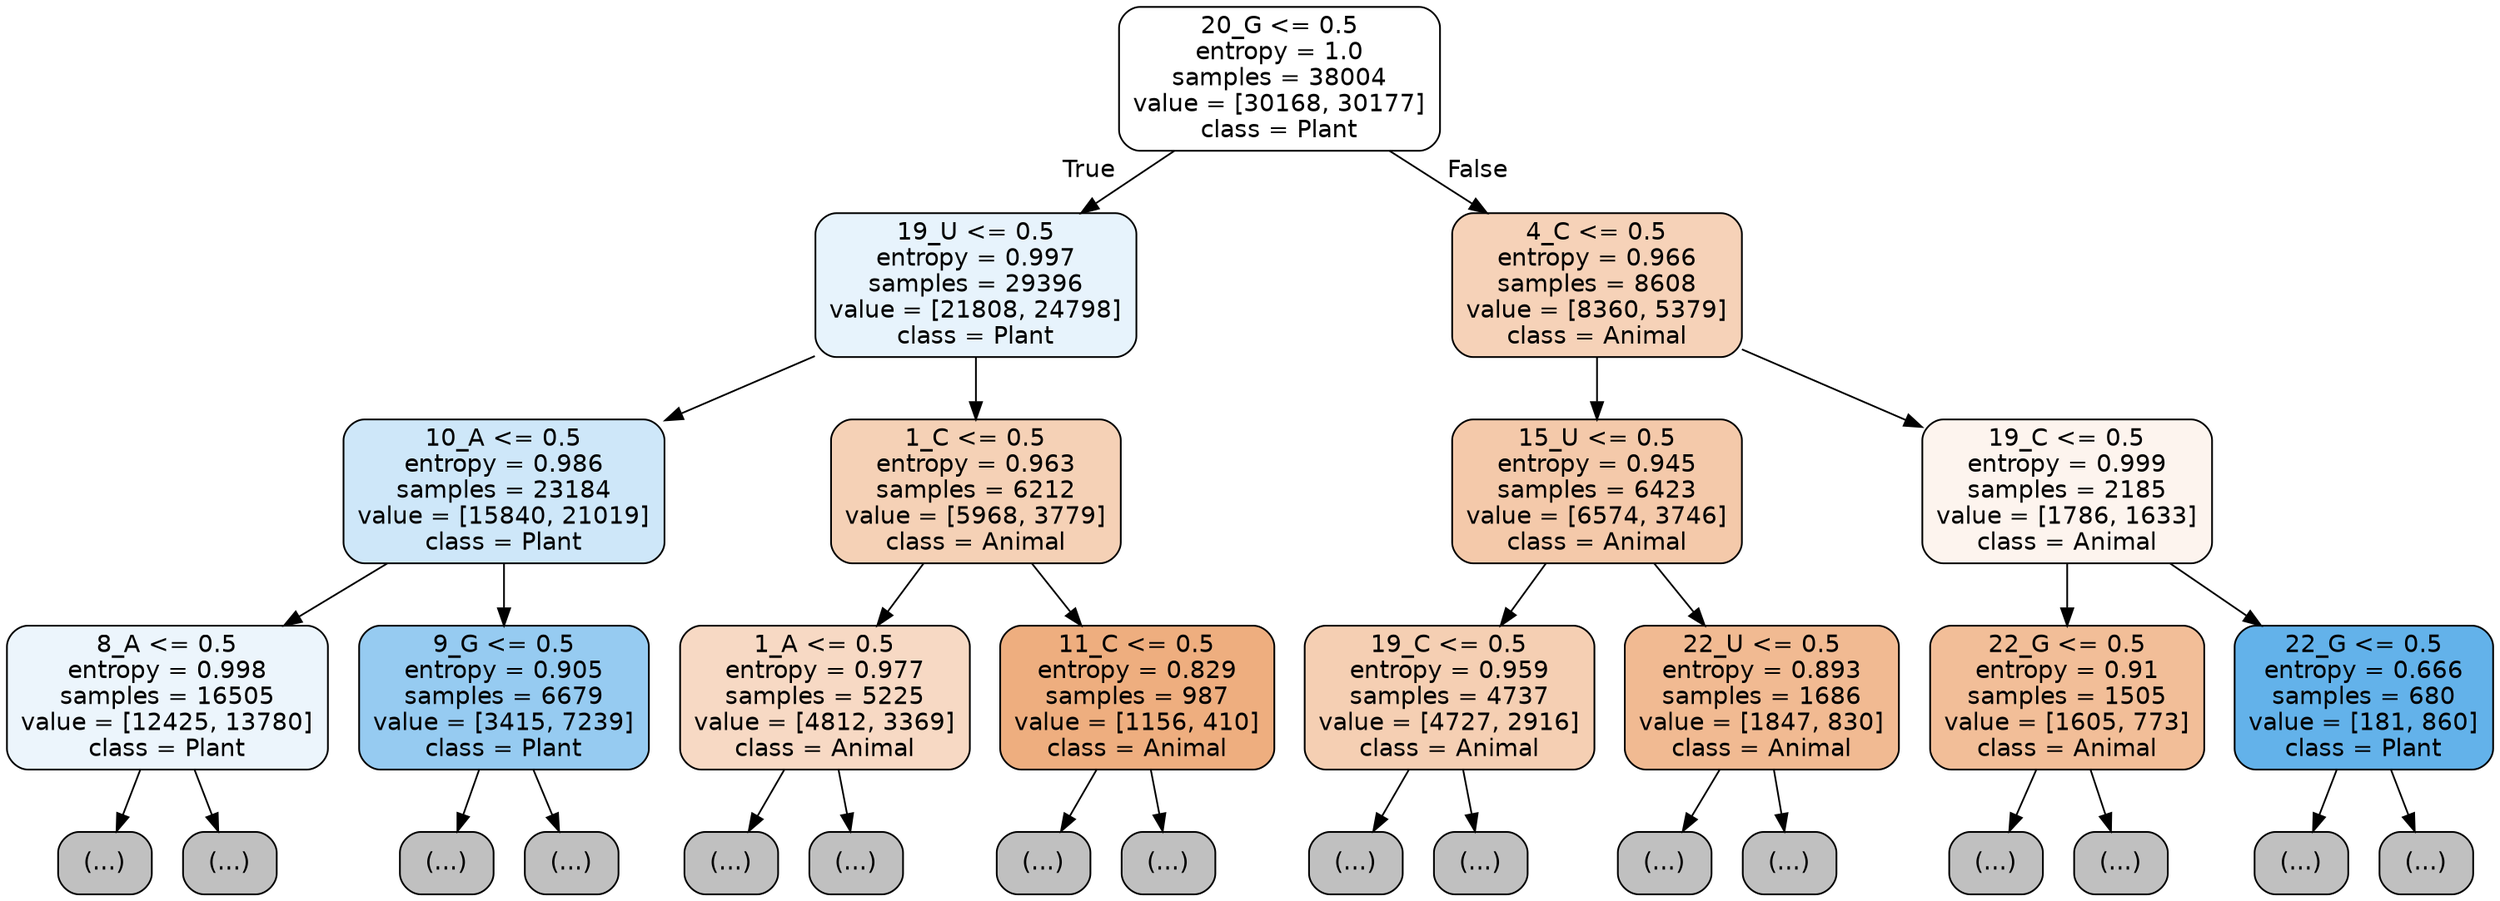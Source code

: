 digraph Tree {
node [shape=box, style="filled, rounded", color="black", fontname="helvetica"] ;
edge [fontname="helvetica"] ;
0 [label="20_G <= 0.5\nentropy = 1.0\nsamples = 38004\nvalue = [30168, 30177]\nclass = Plant", fillcolor="#ffffff"] ;
1 [label="19_U <= 0.5\nentropy = 0.997\nsamples = 29396\nvalue = [21808, 24798]\nclass = Plant", fillcolor="#e7f3fc"] ;
0 -> 1 [labeldistance=2.5, labelangle=45, headlabel="True"] ;
2 [label="10_A <= 0.5\nentropy = 0.986\nsamples = 23184\nvalue = [15840, 21019]\nclass = Plant", fillcolor="#cee7f9"] ;
1 -> 2 ;
3 [label="8_A <= 0.5\nentropy = 0.998\nsamples = 16505\nvalue = [12425, 13780]\nclass = Plant", fillcolor="#ecf5fc"] ;
2 -> 3 ;
4 [label="(...)", fillcolor="#C0C0C0"] ;
3 -> 4 ;
5609 [label="(...)", fillcolor="#C0C0C0"] ;
3 -> 5609 ;
7546 [label="9_G <= 0.5\nentropy = 0.905\nsamples = 6679\nvalue = [3415, 7239]\nclass = Plant", fillcolor="#96cbf1"] ;
2 -> 7546 ;
7547 [label="(...)", fillcolor="#C0C0C0"] ;
7546 -> 7547 ;
9066 [label="(...)", fillcolor="#C0C0C0"] ;
7546 -> 9066 ;
9745 [label="1_C <= 0.5\nentropy = 0.963\nsamples = 6212\nvalue = [5968, 3779]\nclass = Animal", fillcolor="#f5d1b6"] ;
1 -> 9745 ;
9746 [label="1_A <= 0.5\nentropy = 0.977\nsamples = 5225\nvalue = [4812, 3369]\nclass = Animal", fillcolor="#f7d9c4"] ;
9745 -> 9746 ;
9747 [label="(...)", fillcolor="#C0C0C0"] ;
9746 -> 9747 ;
11538 [label="(...)", fillcolor="#C0C0C0"] ;
9746 -> 11538 ;
12225 [label="11_C <= 0.5\nentropy = 0.829\nsamples = 987\nvalue = [1156, 410]\nclass = Animal", fillcolor="#eeae7f"] ;
9745 -> 12225 ;
12226 [label="(...)", fillcolor="#C0C0C0"] ;
12225 -> 12226 ;
12649 [label="(...)", fillcolor="#C0C0C0"] ;
12225 -> 12649 ;
12764 [label="4_C <= 0.5\nentropy = 0.966\nsamples = 8608\nvalue = [8360, 5379]\nclass = Animal", fillcolor="#f6d2b8"] ;
0 -> 12764 [labeldistance=2.5, labelangle=-45, headlabel="False"] ;
12765 [label="15_U <= 0.5\nentropy = 0.945\nsamples = 6423\nvalue = [6574, 3746]\nclass = Animal", fillcolor="#f4c9aa"] ;
12764 -> 12765 ;
12766 [label="19_C <= 0.5\nentropy = 0.959\nsamples = 4737\nvalue = [4727, 2916]\nclass = Animal", fillcolor="#f5cfb3"] ;
12765 -> 12766 ;
12767 [label="(...)", fillcolor="#C0C0C0"] ;
12766 -> 12767 ;
14848 [label="(...)", fillcolor="#C0C0C0"] ;
12766 -> 14848 ;
15275 [label="22_U <= 0.5\nentropy = 0.893\nsamples = 1686\nvalue = [1847, 830]\nclass = Animal", fillcolor="#f1ba92"] ;
12765 -> 15275 ;
15276 [label="(...)", fillcolor="#C0C0C0"] ;
15275 -> 15276 ;
15999 [label="(...)", fillcolor="#C0C0C0"] ;
15275 -> 15999 ;
16130 [label="19_C <= 0.5\nentropy = 0.999\nsamples = 2185\nvalue = [1786, 1633]\nclass = Animal", fillcolor="#fdf4ee"] ;
12764 -> 16130 ;
16131 [label="22_G <= 0.5\nentropy = 0.91\nsamples = 1505\nvalue = [1605, 773]\nclass = Animal", fillcolor="#f2be98"] ;
16130 -> 16131 ;
16132 [label="(...)", fillcolor="#C0C0C0"] ;
16131 -> 16132 ;
16719 [label="(...)", fillcolor="#C0C0C0"] ;
16131 -> 16719 ;
16798 [label="22_G <= 0.5\nentropy = 0.666\nsamples = 680\nvalue = [181, 860]\nclass = Plant", fillcolor="#63b2ea"] ;
16130 -> 16798 ;
16799 [label="(...)", fillcolor="#C0C0C0"] ;
16798 -> 16799 ;
16960 [label="(...)", fillcolor="#C0C0C0"] ;
16798 -> 16960 ;
}